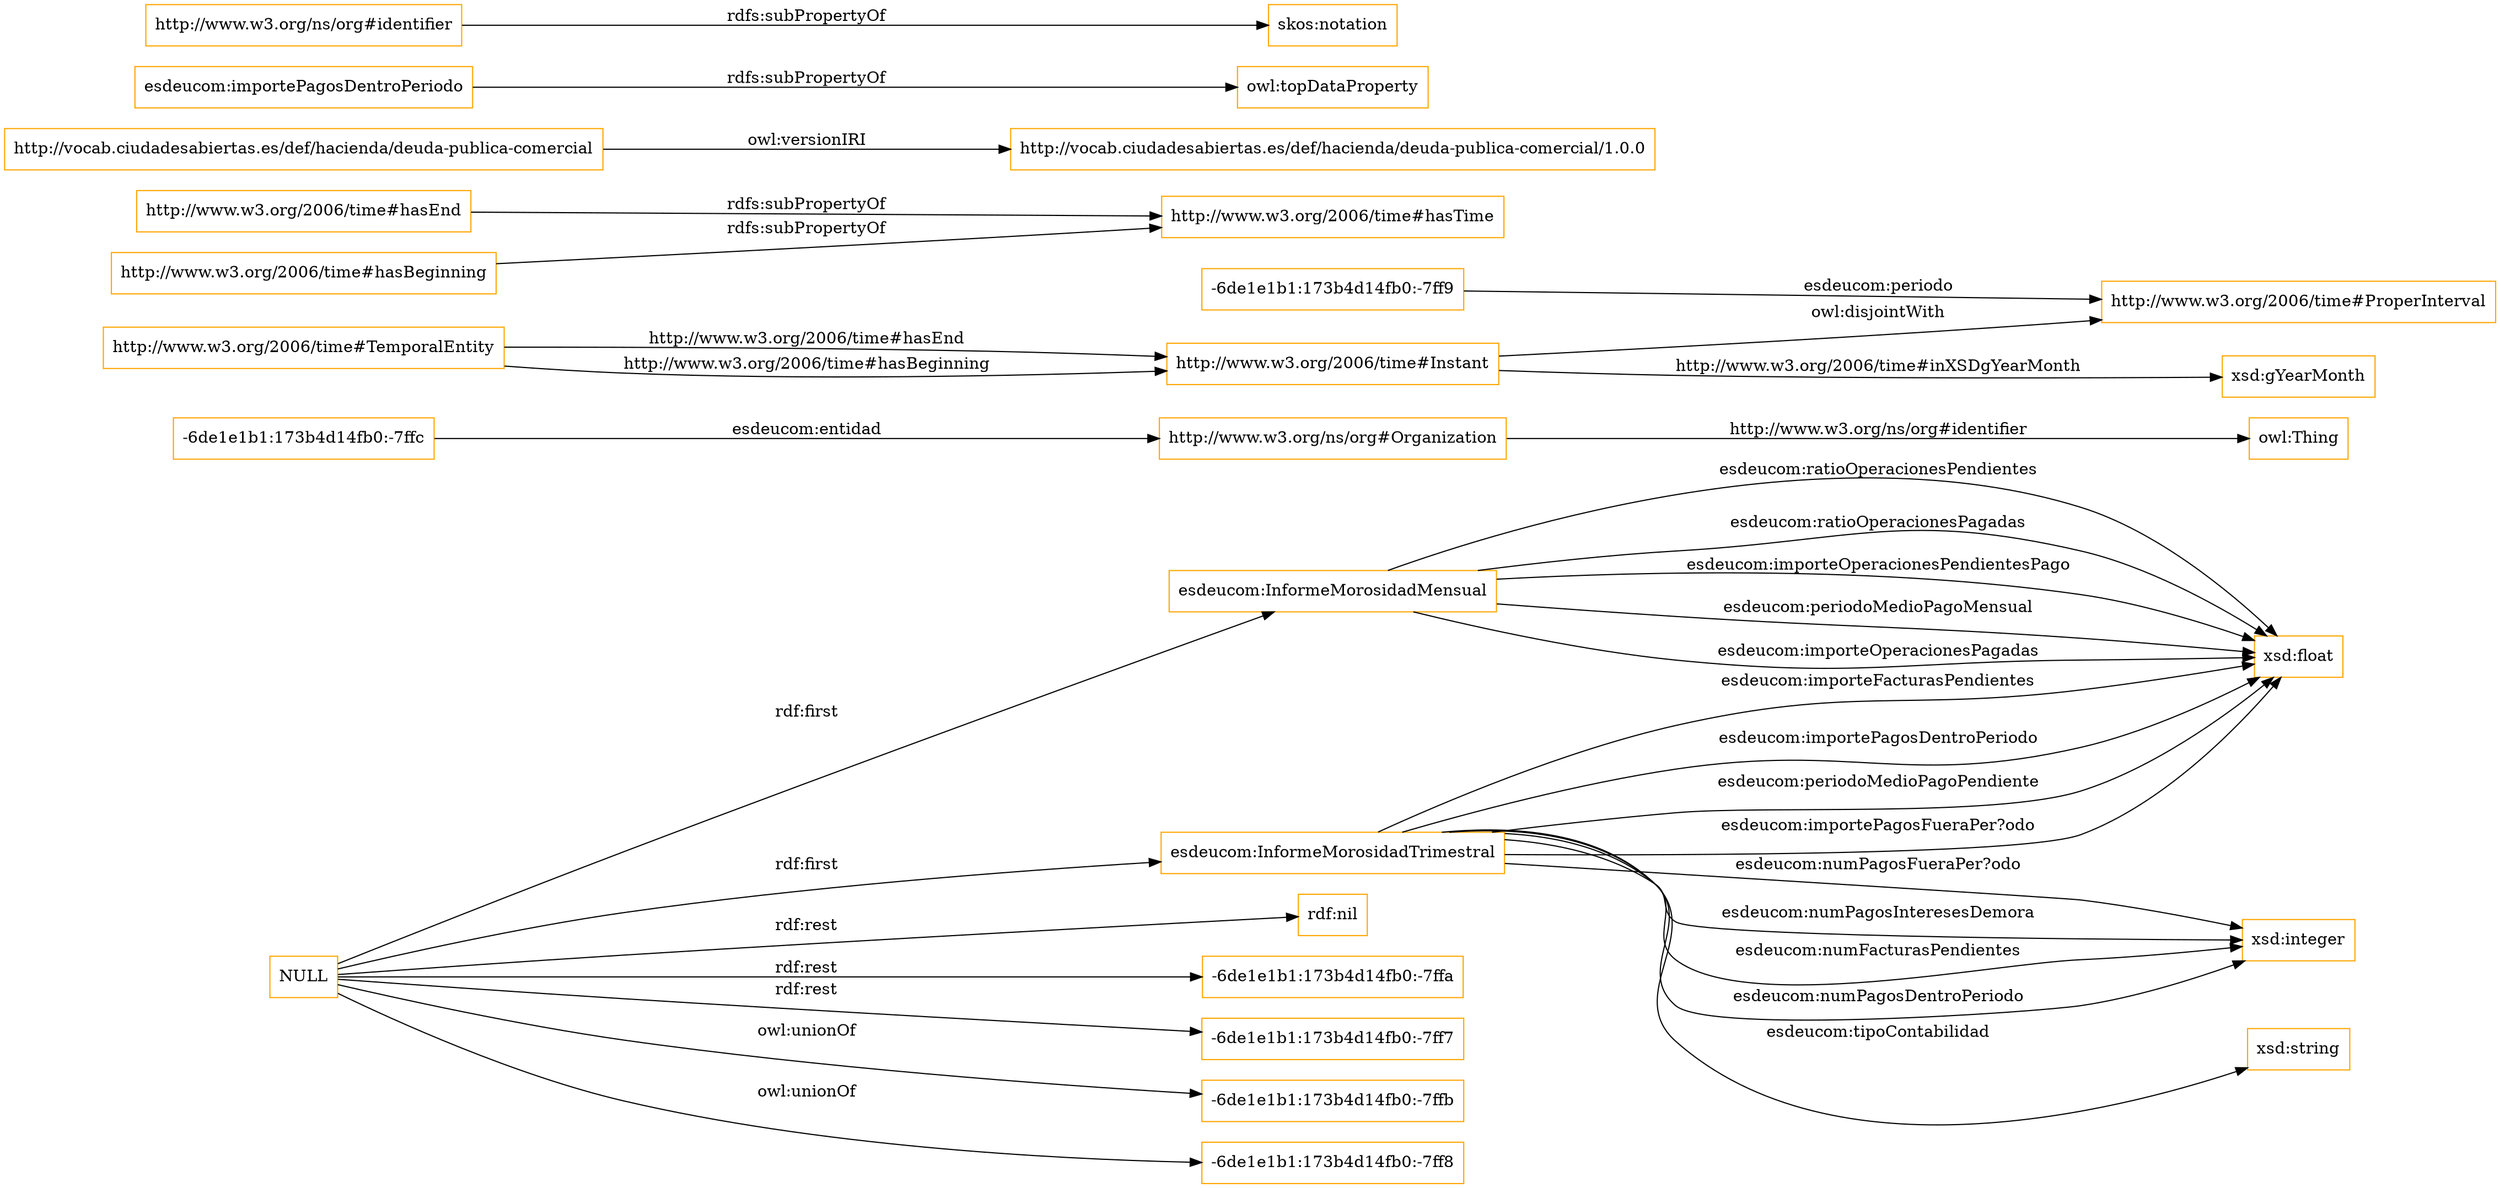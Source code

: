 digraph ar2dtool_diagram { 
rankdir=LR;
size="1501"
node [shape = rectangle, color="orange"]; "esdeucom:InformeMorosidadMensual" "-6de1e1b1:173b4d14fb0:-7ffc" "esdeucom:InformeMorosidadTrimestral" "-6de1e1b1:173b4d14fb0:-7ff9" "http://www.w3.org/2006/time#ProperInterval" "http://www.w3.org/2006/time#TemporalEntity" "http://www.w3.org/ns/org#Organization" "http://www.w3.org/2006/time#Instant" ; /*classes style*/
	"http://www.w3.org/2006/time#hasEnd" -> "http://www.w3.org/2006/time#hasTime" [ label = "rdfs:subPropertyOf" ];
	"http://vocab.ciudadesabiertas.es/def/hacienda/deuda-publica-comercial" -> "http://vocab.ciudadesabiertas.es/def/hacienda/deuda-publica-comercial/1.0.0" [ label = "owl:versionIRI" ];
	"http://www.w3.org/2006/time#Instant" -> "http://www.w3.org/2006/time#ProperInterval" [ label = "owl:disjointWith" ];
	"esdeucom:importePagosDentroPeriodo" -> "owl:topDataProperty" [ label = "rdfs:subPropertyOf" ];
	"http://www.w3.org/2006/time#hasBeginning" -> "http://www.w3.org/2006/time#hasTime" [ label = "rdfs:subPropertyOf" ];
	"http://www.w3.org/ns/org#identifier" -> "skos:notation" [ label = "rdfs:subPropertyOf" ];
	"NULL" -> "rdf:nil" [ label = "rdf:rest" ];
	"NULL" -> "esdeucom:InformeMorosidadTrimestral" [ label = "rdf:first" ];
	"NULL" -> "-6de1e1b1:173b4d14fb0:-7ffa" [ label = "rdf:rest" ];
	"NULL" -> "-6de1e1b1:173b4d14fb0:-7ff7" [ label = "rdf:rest" ];
	"NULL" -> "esdeucom:InformeMorosidadMensual" [ label = "rdf:first" ];
	"NULL" -> "-6de1e1b1:173b4d14fb0:-7ffb" [ label = "owl:unionOf" ];
	"NULL" -> "-6de1e1b1:173b4d14fb0:-7ff8" [ label = "owl:unionOf" ];
	"esdeucom:InformeMorosidadMensual" -> "xsd:float" [ label = "esdeucom:ratioOperacionesPendientes" ];
	"esdeucom:InformeMorosidadTrimestral" -> "xsd:integer" [ label = "esdeucom:numPagosFueraPer?odo" ];
	"http://www.w3.org/2006/time#TemporalEntity" -> "http://www.w3.org/2006/time#Instant" [ label = "http://www.w3.org/2006/time#hasEnd" ];
	"esdeucom:InformeMorosidadTrimestral" -> "xsd:float" [ label = "esdeucom:importeFacturasPendientes" ];
	"esdeucom:InformeMorosidadTrimestral" -> "xsd:string" [ label = "esdeucom:tipoContabilidad" ];
	"esdeucom:InformeMorosidadTrimestral" -> "xsd:integer" [ label = "esdeucom:numPagosInteresesDemora" ];
	"esdeucom:InformeMorosidadTrimestral" -> "xsd:integer" [ label = "esdeucom:numFacturasPendientes" ];
	"esdeucom:InformeMorosidadMensual" -> "xsd:float" [ label = "esdeucom:ratioOperacionesPagadas" ];
	"esdeucom:InformeMorosidadTrimestral" -> "xsd:float" [ label = "esdeucom:importePagosDentroPeriodo" ];
	"http://www.w3.org/2006/time#TemporalEntity" -> "http://www.w3.org/2006/time#Instant" [ label = "http://www.w3.org/2006/time#hasBeginning" ];
	"esdeucom:InformeMorosidadTrimestral" -> "xsd:float" [ label = "esdeucom:periodoMedioPagoPendiente" ];
	"-6de1e1b1:173b4d14fb0:-7ffc" -> "http://www.w3.org/ns/org#Organization" [ label = "esdeucom:entidad" ];
	"esdeucom:InformeMorosidadMensual" -> "xsd:float" [ label = "esdeucom:importeOperacionesPendientesPago" ];
	"-6de1e1b1:173b4d14fb0:-7ff9" -> "http://www.w3.org/2006/time#ProperInterval" [ label = "esdeucom:periodo" ];
	"http://www.w3.org/ns/org#Organization" -> "owl:Thing" [ label = "http://www.w3.org/ns/org#identifier" ];
	"esdeucom:InformeMorosidadTrimestral" -> "xsd:float" [ label = "esdeucom:importePagosFueraPer?odo" ];
	"esdeucom:InformeMorosidadMensual" -> "xsd:float" [ label = "esdeucom:periodoMedioPagoMensual" ];
	"http://www.w3.org/2006/time#Instant" -> "xsd:gYearMonth" [ label = "http://www.w3.org/2006/time#inXSDgYearMonth" ];
	"esdeucom:InformeMorosidadTrimestral" -> "xsd:integer" [ label = "esdeucom:numPagosDentroPeriodo" ];
	"esdeucom:InformeMorosidadMensual" -> "xsd:float" [ label = "esdeucom:importeOperacionesPagadas" ];

}
